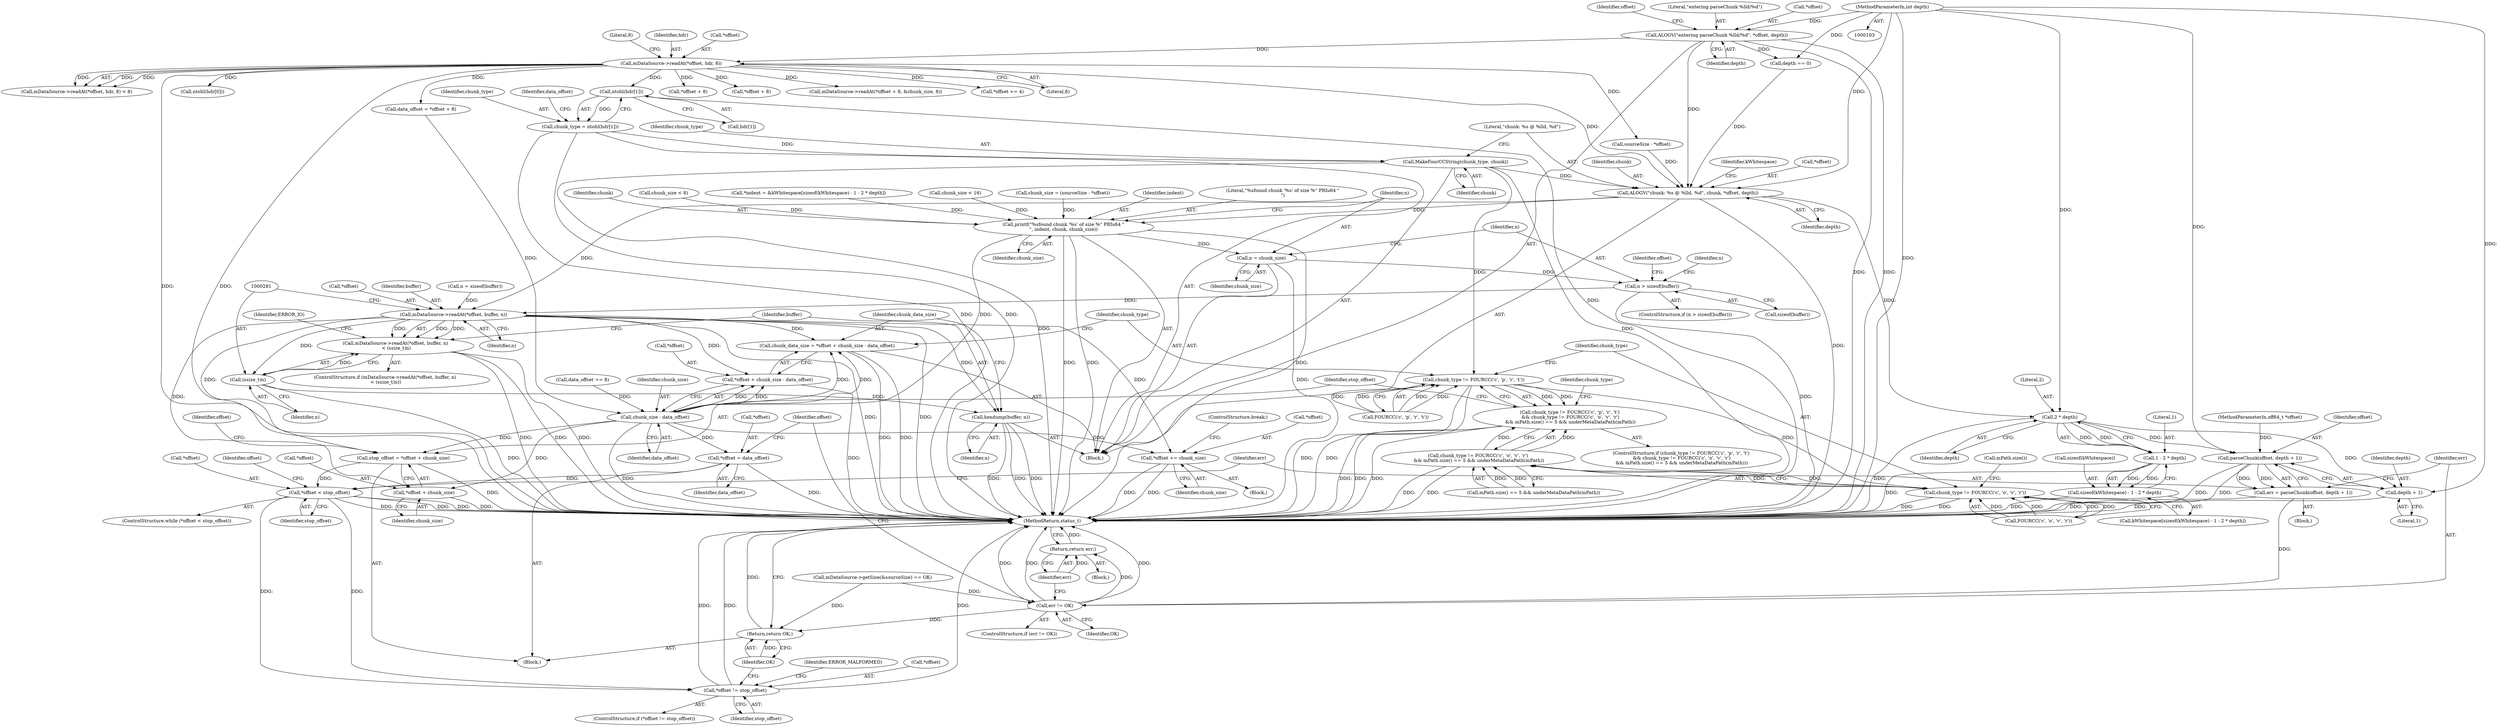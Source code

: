 digraph "0_Android_f4a88c8ed4f8186b3d6e2852993e063fc33ff231@array" {
"1000134" [label="(Call,ntohl(hdr[1]))"];
"1000115" [label="(Call,mDataSource->readAt(*offset, hdr, 8))"];
"1000107" [label="(Call,ALOGV(\"entering parseChunk %lld/%d\", *offset, depth))"];
"1000105" [label="(MethodParameterIn,int depth)"];
"1000132" [label="(Call,chunk_type = ntohl(hdr[1]))"];
"1000226" [label="(Call,MakeFourCCString(chunk_type, chunk))"];
"1000229" [label="(Call,ALOGV(\"chunk: %s @ %lld, %d\", chunk, *offset, depth))"];
"1000250" [label="(Call,2 * depth)"];
"1000248" [label="(Call,1 - 2 * depth)"];
"1000245" [label="(Call,sizeof(kWhitespace) - 1 - 2 * depth)"];
"1000343" [label="(Call,parseChunk(offset, depth + 1))"];
"1000341" [label="(Call,err = parseChunk(offset, depth + 1))"];
"1000349" [label="(Call,err != OK)"];
"1000353" [label="(Return,return err;)"];
"1000363" [label="(Return,return OK;)"];
"1000345" [label="(Call,depth + 1)"];
"1000253" [label="(Call,printf(\"%sfound chunk '%s' of size %\" PRIu64 \"\n\", indent, chunk, chunk_size))"];
"1000260" [label="(Call,n = chunk_size)"];
"1000264" [label="(Call,n > sizeof(buffer))"];
"1000275" [label="(Call,mDataSource->readAt(*offset, buffer, n))"];
"1000274" [label="(Call,mDataSource->readAt(*offset, buffer, n)\n < (ssize_t)n)"];
"1000280" [label="(Call,(ssize_t)n)"];
"1000286" [label="(Call,hexdump(buffer, n))"];
"1000291" [label="(Call,chunk_data_size = *offset + chunk_size - data_offset)"];
"1000293" [label="(Call,*offset + chunk_size - data_offset)"];
"1000324" [label="(Call,stop_offset = *offset + chunk_size)"];
"1000335" [label="(Call,*offset < stop_offset)"];
"1000356" [label="(Call,*offset != stop_offset)"];
"1000326" [label="(Call,*offset + chunk_size)"];
"1002904" [label="(Call,*offset += chunk_size)"];
"1000296" [label="(Call,chunk_size - data_offset)"];
"1000330" [label="(Call,*offset = data_offset)"];
"1000301" [label="(Call,chunk_type != FOURCC('c', 'p', 'r', 't'))"];
"1000300" [label="(Call,chunk_type != FOURCC('c', 'p', 'r', 't')\n && chunk_type != FOURCC('c', 'o', 'v', 'r')\n && mPath.size() == 5 && underMetaDataPath(mPath))"];
"1000309" [label="(Call,chunk_type != FOURCC('c', 'o', 'v', 'r'))"];
"1000308" [label="(Call,chunk_type != FOURCC('c', 'o', 'v', 'r')\n && mPath.size() == 5 && underMetaDataPath(mPath))"];
"1000309" [label="(Call,chunk_type != FOURCC('c', 'o', 'v', 'r'))"];
"1000249" [label="(Literal,1)"];
"1000339" [label="(Block,)"];
"1000311" [label="(Call,FOURCC('c', 'o', 'v', 'r'))"];
"1000333" [label="(Identifier,data_offset)"];
"1000332" [label="(Identifier,offset)"];
"1000335" [label="(Call,*offset < stop_offset)"];
"1000285" [label="(Identifier,ERROR_IO)"];
"1000265" [label="(Identifier,n)"];
"1000287" [label="(Identifier,buffer)"];
"1000330" [label="(Call,*offset = data_offset)"];
"1000234" [label="(Identifier,depth)"];
"1000364" [label="(Identifier,OK)"];
"1000318" [label="(Call,mPath.size())"];
"1000346" [label="(Identifier,depth)"];
"1000331" [label="(Call,*offset)"];
"1000116" [label="(Call,*offset)"];
"1000134" [label="(Call,ntohl(hdr[1]))"];
"1000294" [label="(Call,*offset)"];
"1002904" [label="(Call,*offset += chunk_size)"];
"1000343" [label="(Call,parseChunk(offset, depth + 1))"];
"1000255" [label="(Identifier,indent)"];
"1000263" [label="(ControlStructure,if (n > sizeof(buffer)))"];
"1000276" [label="(Call,*offset)"];
"1000362" [label="(Identifier,ERROR_MALFORMED)"];
"1000254" [label="(Literal,\"%sfound chunk '%s' of size %\" PRIu64 \"\n\")"];
"1000341" [label="(Call,err = parseChunk(offset, depth + 1))"];
"1000351" [label="(Identifier,OK)"];
"1000120" [label="(Literal,8)"];
"1000251" [label="(Literal,2)"];
"1000279" [label="(Identifier,n)"];
"1000260" [label="(Call,n = chunk_size)"];
"1000133" [label="(Identifier,chunk_type)"];
"1000139" [label="(Call,data_offset = *offset + 8)"];
"1000336" [label="(Call,*offset)"];
"1000347" [label="(Literal,1)"];
"1000256" [label="(Identifier,chunk)"];
"1000219" [label="(Call,chunk_size < 8)"];
"1000286" [label="(Call,hexdump(buffer, n))"];
"1000277" [label="(Identifier,offset)"];
"1000326" [label="(Call,*offset + chunk_size)"];
"1000240" [label="(Call,*indent = &kWhitespace[sizeof(kWhitespace) - 1 - 2 * depth])"];
"1000322" [label="(Block,)"];
"1000119" [label="(Literal,8)"];
"1000278" [label="(Identifier,buffer)"];
"1000237" [label="(Identifier,kWhitespace)"];
"1000352" [label="(Block,)"];
"1000296" [label="(Call,chunk_size - data_offset)"];
"1000338" [label="(Identifier,stop_offset)"];
"1000355" [label="(ControlStructure,if (*offset != stop_offset))"];
"1000245" [label="(Call,sizeof(kWhitespace) - 1 - 2 * depth)"];
"1000168" [label="(Call,data_offset += 8)"];
"1000269" [label="(Call,n = sizeof(buffer))"];
"1000226" [label="(Call,MakeFourCCString(chunk_type, chunk))"];
"1000273" [label="(ControlStructure,if (mDataSource->readAt(*offset, buffer, n)\n < (ssize_t)n))"];
"1000261" [label="(Identifier,n)"];
"1000230" [label="(Literal,\"chunk: %s @ %lld, %d\")"];
"1000297" [label="(Identifier,chunk_size)"];
"1000253" [label="(Call,printf(\"%sfound chunk '%s' of size %\" PRIu64 \"\n\", indent, chunk, chunk_size))"];
"1000292" [label="(Identifier,chunk_data_size)"];
"1000359" [label="(Identifier,stop_offset)"];
"1000252" [label="(Identifier,depth)"];
"1000108" [label="(Literal,\"entering parseChunk %lld/%d\")"];
"1000229" [label="(Call,ALOGV(\"chunk: %s @ %lld, %d\", chunk, *offset, depth))"];
"1000109" [label="(Call,*offset)"];
"1000363" [label="(Return,return OK;)"];
"1000211" [label="(Call,*offset += 4)"];
"1000153" [label="(Call,*offset + 8)"];
"1000349" [label="(Call,err != OK)"];
"1000291" [label="(Call,chunk_data_size = *offset + chunk_size - data_offset)"];
"1000107" [label="(Call,ALOGV(\"entering parseChunk %lld/%d\", *offset, depth))"];
"1000316" [label="(Call,mPath.size() == 5 && underMetaDataPath(mPath))"];
"1000262" [label="(Identifier,chunk_size)"];
"1000270" [label="(Identifier,n)"];
"1000105" [label="(MethodParameterIn,int depth)"];
"1000302" [label="(Identifier,chunk_type)"];
"1000172" [label="(Call,chunk_size < 16)"];
"1000327" [label="(Call,*offset)"];
"1000344" [label="(Identifier,offset)"];
"1000185" [label="(Call,depth == 0)"];
"1000140" [label="(Identifier,data_offset)"];
"1000232" [label="(Call,*offset)"];
"1000350" [label="(Identifier,err)"];
"1000354" [label="(Identifier,err)"];
"1000257" [label="(Identifier,chunk_size)"];
"1000303" [label="(Call,FOURCC('c', 'p', 'r', 't'))"];
"1000342" [label="(Identifier,err)"];
"1000282" [label="(Identifier,n)"];
"1000356" [label="(Call,*offset != stop_offset)"];
"1000199" [label="(Call,sourceSize - *offset)"];
"1002905" [label="(Call,*offset)"];
"1000293" [label="(Call,*offset + chunk_size - data_offset)"];
"1000357" [label="(Call,*offset)"];
"1000111" [label="(Identifier,depth)"];
"1000324" [label="(Call,stop_offset = *offset + chunk_size)"];
"1000308" [label="(Call,chunk_type != FOURCC('c', 'o', 'v', 'r')\n && mPath.size() == 5 && underMetaDataPath(mPath))"];
"1000106" [label="(Block,)"];
"1000358" [label="(Identifier,offset)"];
"1000274" [label="(Call,mDataSource->readAt(*offset, buffer, n)\n < (ssize_t)n)"];
"1000298" [label="(Identifier,data_offset)"];
"1002908" [label="(ControlStructure,break;)"];
"1000191" [label="(Call,mDataSource->getSize(&sourceSize) == OK)"];
"1002907" [label="(Identifier,chunk_size)"];
"1000246" [label="(Call,sizeof(kWhitespace))"];
"1000264" [label="(Call,n > sizeof(buffer))"];
"1000280" [label="(Call,(ssize_t)n)"];
"1000141" [label="(Call,*offset + 8)"];
"1000366" [label="(Identifier,chunk_type)"];
"1000118" [label="(Identifier,hdr)"];
"1000266" [label="(Call,sizeof(buffer))"];
"1000228" [label="(Identifier,chunk)"];
"1000300" [label="(Call,chunk_type != FOURCC('c', 'p', 'r', 't')\n && chunk_type != FOURCC('c', 'o', 'v', 'r')\n && mPath.size() == 5 && underMetaDataPath(mPath))"];
"1002903" [label="(Block,)"];
"1000115" [label="(Call,mDataSource->readAt(*offset, hdr, 8))"];
"1000348" [label="(ControlStructure,if (err != OK))"];
"1000334" [label="(ControlStructure,while (*offset < stop_offset))"];
"1000329" [label="(Identifier,chunk_size)"];
"1000353" [label="(Return,return err;)"];
"1000197" [label="(Call,chunk_size = (sourceSize - *offset))"];
"1000248" [label="(Call,1 - 2 * depth)"];
"1000250" [label="(Call,2 * depth)"];
"1000275" [label="(Call,mDataSource->readAt(*offset, buffer, n))"];
"1000152" [label="(Call,mDataSource->readAt(*offset + 8, &chunk_size, 8))"];
"1000114" [label="(Call,mDataSource->readAt(*offset, hdr, 8) < 8)"];
"1000288" [label="(Identifier,n)"];
"1000299" [label="(ControlStructure,if (chunk_type != FOURCC('c', 'p', 'r', 't')\n && chunk_type != FOURCC('c', 'o', 'v', 'r')\n && mPath.size() == 5 && underMetaDataPath(mPath)))"];
"1000243" [label="(Call,kWhitespace[sizeof(kWhitespace) - 1 - 2 * depth])"];
"1000325" [label="(Identifier,stop_offset)"];
"1000127" [label="(Call,ntohl(hdr[0]))"];
"1000132" [label="(Call,chunk_type = ntohl(hdr[1]))"];
"1000117" [label="(Identifier,offset)"];
"1000135" [label="(Call,hdr[1])"];
"1000227" [label="(Identifier,chunk_type)"];
"1002911" [label="(MethodReturn,status_t)"];
"1000301" [label="(Call,chunk_type != FOURCC('c', 'p', 'r', 't'))"];
"1000231" [label="(Identifier,chunk)"];
"1000337" [label="(Identifier,offset)"];
"1000310" [label="(Identifier,chunk_type)"];
"1000104" [label="(MethodParameterIn,off64_t *offset)"];
"1000345" [label="(Call,depth + 1)"];
"1000134" -> "1000132"  [label="AST: "];
"1000134" -> "1000135"  [label="CFG: "];
"1000135" -> "1000134"  [label="AST: "];
"1000132" -> "1000134"  [label="CFG: "];
"1000134" -> "1002911"  [label="DDG: "];
"1000134" -> "1000132"  [label="DDG: "];
"1000115" -> "1000134"  [label="DDG: "];
"1000115" -> "1000114"  [label="AST: "];
"1000115" -> "1000119"  [label="CFG: "];
"1000116" -> "1000115"  [label="AST: "];
"1000118" -> "1000115"  [label="AST: "];
"1000119" -> "1000115"  [label="AST: "];
"1000120" -> "1000115"  [label="CFG: "];
"1000115" -> "1002911"  [label="DDG: "];
"1000115" -> "1002911"  [label="DDG: "];
"1000115" -> "1000114"  [label="DDG: "];
"1000115" -> "1000114"  [label="DDG: "];
"1000115" -> "1000114"  [label="DDG: "];
"1000107" -> "1000115"  [label="DDG: "];
"1000115" -> "1000127"  [label="DDG: "];
"1000115" -> "1000139"  [label="DDG: "];
"1000115" -> "1000141"  [label="DDG: "];
"1000115" -> "1000152"  [label="DDG: "];
"1000115" -> "1000153"  [label="DDG: "];
"1000115" -> "1000199"  [label="DDG: "];
"1000115" -> "1000211"  [label="DDG: "];
"1000115" -> "1000229"  [label="DDG: "];
"1000107" -> "1000106"  [label="AST: "];
"1000107" -> "1000111"  [label="CFG: "];
"1000108" -> "1000107"  [label="AST: "];
"1000109" -> "1000107"  [label="AST: "];
"1000111" -> "1000107"  [label="AST: "];
"1000117" -> "1000107"  [label="CFG: "];
"1000107" -> "1002911"  [label="DDG: "];
"1000107" -> "1002911"  [label="DDG: "];
"1000105" -> "1000107"  [label="DDG: "];
"1000107" -> "1000185"  [label="DDG: "];
"1000107" -> "1000229"  [label="DDG: "];
"1000105" -> "1000103"  [label="AST: "];
"1000105" -> "1002911"  [label="DDG: "];
"1000105" -> "1000185"  [label="DDG: "];
"1000105" -> "1000229"  [label="DDG: "];
"1000105" -> "1000250"  [label="DDG: "];
"1000105" -> "1000343"  [label="DDG: "];
"1000105" -> "1000345"  [label="DDG: "];
"1000132" -> "1000106"  [label="AST: "];
"1000133" -> "1000132"  [label="AST: "];
"1000140" -> "1000132"  [label="CFG: "];
"1000132" -> "1002911"  [label="DDG: "];
"1000132" -> "1002911"  [label="DDG: "];
"1000132" -> "1000226"  [label="DDG: "];
"1000226" -> "1000106"  [label="AST: "];
"1000226" -> "1000228"  [label="CFG: "];
"1000227" -> "1000226"  [label="AST: "];
"1000228" -> "1000226"  [label="AST: "];
"1000230" -> "1000226"  [label="CFG: "];
"1000226" -> "1002911"  [label="DDG: "];
"1000226" -> "1002911"  [label="DDG: "];
"1000226" -> "1000229"  [label="DDG: "];
"1000226" -> "1000301"  [label="DDG: "];
"1000229" -> "1000106"  [label="AST: "];
"1000229" -> "1000234"  [label="CFG: "];
"1000230" -> "1000229"  [label="AST: "];
"1000231" -> "1000229"  [label="AST: "];
"1000232" -> "1000229"  [label="AST: "];
"1000234" -> "1000229"  [label="AST: "];
"1000237" -> "1000229"  [label="CFG: "];
"1000229" -> "1002911"  [label="DDG: "];
"1000199" -> "1000229"  [label="DDG: "];
"1000185" -> "1000229"  [label="DDG: "];
"1000229" -> "1000250"  [label="DDG: "];
"1000229" -> "1000253"  [label="DDG: "];
"1000229" -> "1000275"  [label="DDG: "];
"1000250" -> "1000248"  [label="AST: "];
"1000250" -> "1000252"  [label="CFG: "];
"1000251" -> "1000250"  [label="AST: "];
"1000252" -> "1000250"  [label="AST: "];
"1000248" -> "1000250"  [label="CFG: "];
"1000250" -> "1002911"  [label="DDG: "];
"1000250" -> "1000248"  [label="DDG: "];
"1000250" -> "1000248"  [label="DDG: "];
"1000250" -> "1000343"  [label="DDG: "];
"1000250" -> "1000345"  [label="DDG: "];
"1000248" -> "1000245"  [label="AST: "];
"1000249" -> "1000248"  [label="AST: "];
"1000245" -> "1000248"  [label="CFG: "];
"1000248" -> "1002911"  [label="DDG: "];
"1000248" -> "1000245"  [label="DDG: "];
"1000248" -> "1000245"  [label="DDG: "];
"1000245" -> "1000243"  [label="AST: "];
"1000246" -> "1000245"  [label="AST: "];
"1000243" -> "1000245"  [label="CFG: "];
"1000245" -> "1002911"  [label="DDG: "];
"1000343" -> "1000341"  [label="AST: "];
"1000343" -> "1000345"  [label="CFG: "];
"1000344" -> "1000343"  [label="AST: "];
"1000345" -> "1000343"  [label="AST: "];
"1000341" -> "1000343"  [label="CFG: "];
"1000343" -> "1002911"  [label="DDG: "];
"1000343" -> "1002911"  [label="DDG: "];
"1000343" -> "1000341"  [label="DDG: "];
"1000343" -> "1000341"  [label="DDG: "];
"1000104" -> "1000343"  [label="DDG: "];
"1000341" -> "1000339"  [label="AST: "];
"1000342" -> "1000341"  [label="AST: "];
"1000350" -> "1000341"  [label="CFG: "];
"1000341" -> "1002911"  [label="DDG: "];
"1000341" -> "1000349"  [label="DDG: "];
"1000349" -> "1000348"  [label="AST: "];
"1000349" -> "1000351"  [label="CFG: "];
"1000350" -> "1000349"  [label="AST: "];
"1000351" -> "1000349"  [label="AST: "];
"1000337" -> "1000349"  [label="CFG: "];
"1000354" -> "1000349"  [label="CFG: "];
"1000349" -> "1002911"  [label="DDG: "];
"1000349" -> "1002911"  [label="DDG: "];
"1000349" -> "1002911"  [label="DDG: "];
"1000191" -> "1000349"  [label="DDG: "];
"1000349" -> "1000353"  [label="DDG: "];
"1000349" -> "1000363"  [label="DDG: "];
"1000353" -> "1000352"  [label="AST: "];
"1000353" -> "1000354"  [label="CFG: "];
"1000354" -> "1000353"  [label="AST: "];
"1002911" -> "1000353"  [label="CFG: "];
"1000353" -> "1002911"  [label="DDG: "];
"1000354" -> "1000353"  [label="DDG: "];
"1000363" -> "1000322"  [label="AST: "];
"1000363" -> "1000364"  [label="CFG: "];
"1000364" -> "1000363"  [label="AST: "];
"1002911" -> "1000363"  [label="CFG: "];
"1000363" -> "1002911"  [label="DDG: "];
"1000364" -> "1000363"  [label="DDG: "];
"1000191" -> "1000363"  [label="DDG: "];
"1000345" -> "1000347"  [label="CFG: "];
"1000346" -> "1000345"  [label="AST: "];
"1000347" -> "1000345"  [label="AST: "];
"1000345" -> "1002911"  [label="DDG: "];
"1000253" -> "1000106"  [label="AST: "];
"1000253" -> "1000257"  [label="CFG: "];
"1000254" -> "1000253"  [label="AST: "];
"1000255" -> "1000253"  [label="AST: "];
"1000256" -> "1000253"  [label="AST: "];
"1000257" -> "1000253"  [label="AST: "];
"1000261" -> "1000253"  [label="CFG: "];
"1000253" -> "1002911"  [label="DDG: "];
"1000253" -> "1002911"  [label="DDG: "];
"1000253" -> "1002911"  [label="DDG: "];
"1000240" -> "1000253"  [label="DDG: "];
"1000172" -> "1000253"  [label="DDG: "];
"1000219" -> "1000253"  [label="DDG: "];
"1000197" -> "1000253"  [label="DDG: "];
"1000253" -> "1000260"  [label="DDG: "];
"1000253" -> "1000296"  [label="DDG: "];
"1000260" -> "1000106"  [label="AST: "];
"1000260" -> "1000262"  [label="CFG: "];
"1000261" -> "1000260"  [label="AST: "];
"1000262" -> "1000260"  [label="AST: "];
"1000265" -> "1000260"  [label="CFG: "];
"1000260" -> "1002911"  [label="DDG: "];
"1000260" -> "1000264"  [label="DDG: "];
"1000264" -> "1000263"  [label="AST: "];
"1000264" -> "1000266"  [label="CFG: "];
"1000265" -> "1000264"  [label="AST: "];
"1000266" -> "1000264"  [label="AST: "];
"1000270" -> "1000264"  [label="CFG: "];
"1000277" -> "1000264"  [label="CFG: "];
"1000264" -> "1002911"  [label="DDG: "];
"1000264" -> "1000275"  [label="DDG: "];
"1000275" -> "1000274"  [label="AST: "];
"1000275" -> "1000279"  [label="CFG: "];
"1000276" -> "1000275"  [label="AST: "];
"1000278" -> "1000275"  [label="AST: "];
"1000279" -> "1000275"  [label="AST: "];
"1000281" -> "1000275"  [label="CFG: "];
"1000275" -> "1002911"  [label="DDG: "];
"1000275" -> "1002911"  [label="DDG: "];
"1000275" -> "1000274"  [label="DDG: "];
"1000275" -> "1000274"  [label="DDG: "];
"1000275" -> "1000274"  [label="DDG: "];
"1000269" -> "1000275"  [label="DDG: "];
"1000275" -> "1000280"  [label="DDG: "];
"1000275" -> "1000286"  [label="DDG: "];
"1000275" -> "1000291"  [label="DDG: "];
"1000275" -> "1000293"  [label="DDG: "];
"1000275" -> "1000324"  [label="DDG: "];
"1000275" -> "1000326"  [label="DDG: "];
"1000275" -> "1002904"  [label="DDG: "];
"1000274" -> "1000273"  [label="AST: "];
"1000274" -> "1000280"  [label="CFG: "];
"1000280" -> "1000274"  [label="AST: "];
"1000285" -> "1000274"  [label="CFG: "];
"1000287" -> "1000274"  [label="CFG: "];
"1000274" -> "1002911"  [label="DDG: "];
"1000274" -> "1002911"  [label="DDG: "];
"1000274" -> "1002911"  [label="DDG: "];
"1000280" -> "1000274"  [label="DDG: "];
"1000280" -> "1000282"  [label="CFG: "];
"1000281" -> "1000280"  [label="AST: "];
"1000282" -> "1000280"  [label="AST: "];
"1000280" -> "1002911"  [label="DDG: "];
"1000280" -> "1000286"  [label="DDG: "];
"1000286" -> "1000106"  [label="AST: "];
"1000286" -> "1000288"  [label="CFG: "];
"1000287" -> "1000286"  [label="AST: "];
"1000288" -> "1000286"  [label="AST: "];
"1000292" -> "1000286"  [label="CFG: "];
"1000286" -> "1002911"  [label="DDG: "];
"1000286" -> "1002911"  [label="DDG: "];
"1000286" -> "1002911"  [label="DDG: "];
"1000291" -> "1000106"  [label="AST: "];
"1000291" -> "1000293"  [label="CFG: "];
"1000292" -> "1000291"  [label="AST: "];
"1000293" -> "1000291"  [label="AST: "];
"1000302" -> "1000291"  [label="CFG: "];
"1000291" -> "1002911"  [label="DDG: "];
"1000291" -> "1002911"  [label="DDG: "];
"1000296" -> "1000291"  [label="DDG: "];
"1000296" -> "1000291"  [label="DDG: "];
"1000293" -> "1000296"  [label="CFG: "];
"1000294" -> "1000293"  [label="AST: "];
"1000296" -> "1000293"  [label="AST: "];
"1000293" -> "1002911"  [label="DDG: "];
"1000296" -> "1000293"  [label="DDG: "];
"1000296" -> "1000293"  [label="DDG: "];
"1000324" -> "1000322"  [label="AST: "];
"1000324" -> "1000326"  [label="CFG: "];
"1000325" -> "1000324"  [label="AST: "];
"1000326" -> "1000324"  [label="AST: "];
"1000332" -> "1000324"  [label="CFG: "];
"1000324" -> "1002911"  [label="DDG: "];
"1000296" -> "1000324"  [label="DDG: "];
"1000324" -> "1000335"  [label="DDG: "];
"1000335" -> "1000334"  [label="AST: "];
"1000335" -> "1000338"  [label="CFG: "];
"1000336" -> "1000335"  [label="AST: "];
"1000338" -> "1000335"  [label="AST: "];
"1000342" -> "1000335"  [label="CFG: "];
"1000358" -> "1000335"  [label="CFG: "];
"1000335" -> "1002911"  [label="DDG: "];
"1000335" -> "1002911"  [label="DDG: "];
"1000335" -> "1002911"  [label="DDG: "];
"1000330" -> "1000335"  [label="DDG: "];
"1000335" -> "1000356"  [label="DDG: "];
"1000335" -> "1000356"  [label="DDG: "];
"1000356" -> "1000355"  [label="AST: "];
"1000356" -> "1000359"  [label="CFG: "];
"1000357" -> "1000356"  [label="AST: "];
"1000359" -> "1000356"  [label="AST: "];
"1000362" -> "1000356"  [label="CFG: "];
"1000364" -> "1000356"  [label="CFG: "];
"1000356" -> "1002911"  [label="DDG: "];
"1000356" -> "1002911"  [label="DDG: "];
"1000356" -> "1002911"  [label="DDG: "];
"1000326" -> "1000329"  [label="CFG: "];
"1000327" -> "1000326"  [label="AST: "];
"1000329" -> "1000326"  [label="AST: "];
"1000326" -> "1002911"  [label="DDG: "];
"1000296" -> "1000326"  [label="DDG: "];
"1002904" -> "1002903"  [label="AST: "];
"1002904" -> "1002907"  [label="CFG: "];
"1002905" -> "1002904"  [label="AST: "];
"1002907" -> "1002904"  [label="AST: "];
"1002908" -> "1002904"  [label="CFG: "];
"1002904" -> "1002911"  [label="DDG: "];
"1002904" -> "1002911"  [label="DDG: "];
"1000296" -> "1002904"  [label="DDG: "];
"1000296" -> "1000298"  [label="CFG: "];
"1000297" -> "1000296"  [label="AST: "];
"1000298" -> "1000296"  [label="AST: "];
"1000296" -> "1002911"  [label="DDG: "];
"1000168" -> "1000296"  [label="DDG: "];
"1000139" -> "1000296"  [label="DDG: "];
"1000296" -> "1000330"  [label="DDG: "];
"1000330" -> "1000322"  [label="AST: "];
"1000330" -> "1000333"  [label="CFG: "];
"1000331" -> "1000330"  [label="AST: "];
"1000333" -> "1000330"  [label="AST: "];
"1000337" -> "1000330"  [label="CFG: "];
"1000330" -> "1002911"  [label="DDG: "];
"1000301" -> "1000300"  [label="AST: "];
"1000301" -> "1000303"  [label="CFG: "];
"1000302" -> "1000301"  [label="AST: "];
"1000303" -> "1000301"  [label="AST: "];
"1000310" -> "1000301"  [label="CFG: "];
"1000300" -> "1000301"  [label="CFG: "];
"1000301" -> "1002911"  [label="DDG: "];
"1000301" -> "1002911"  [label="DDG: "];
"1000301" -> "1000300"  [label="DDG: "];
"1000301" -> "1000300"  [label="DDG: "];
"1000303" -> "1000301"  [label="DDG: "];
"1000303" -> "1000301"  [label="DDG: "];
"1000303" -> "1000301"  [label="DDG: "];
"1000303" -> "1000301"  [label="DDG: "];
"1000301" -> "1000309"  [label="DDG: "];
"1000300" -> "1000299"  [label="AST: "];
"1000300" -> "1000308"  [label="CFG: "];
"1000308" -> "1000300"  [label="AST: "];
"1000325" -> "1000300"  [label="CFG: "];
"1000366" -> "1000300"  [label="CFG: "];
"1000300" -> "1002911"  [label="DDG: "];
"1000300" -> "1002911"  [label="DDG: "];
"1000300" -> "1002911"  [label="DDG: "];
"1000308" -> "1000300"  [label="DDG: "];
"1000308" -> "1000300"  [label="DDG: "];
"1000309" -> "1000308"  [label="AST: "];
"1000309" -> "1000311"  [label="CFG: "];
"1000310" -> "1000309"  [label="AST: "];
"1000311" -> "1000309"  [label="AST: "];
"1000318" -> "1000309"  [label="CFG: "];
"1000308" -> "1000309"  [label="CFG: "];
"1000309" -> "1002911"  [label="DDG: "];
"1000309" -> "1002911"  [label="DDG: "];
"1000309" -> "1000308"  [label="DDG: "];
"1000309" -> "1000308"  [label="DDG: "];
"1000311" -> "1000309"  [label="DDG: "];
"1000311" -> "1000309"  [label="DDG: "];
"1000311" -> "1000309"  [label="DDG: "];
"1000311" -> "1000309"  [label="DDG: "];
"1000308" -> "1000316"  [label="CFG: "];
"1000316" -> "1000308"  [label="AST: "];
"1000308" -> "1002911"  [label="DDG: "];
"1000308" -> "1002911"  [label="DDG: "];
"1000316" -> "1000308"  [label="DDG: "];
"1000316" -> "1000308"  [label="DDG: "];
}
